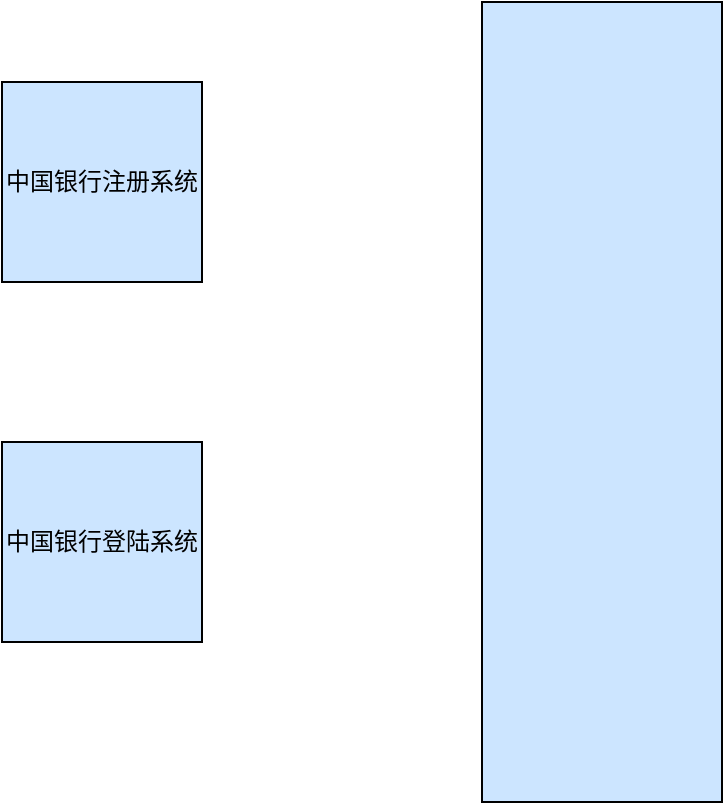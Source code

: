 <mxfile version="20.1.1" type="github">
  <diagram id="3DF-HMF9YldkH5yhk9YW" name="第 1 页">
    <mxGraphModel dx="942" dy="574" grid="1" gridSize="10" guides="1" tooltips="1" connect="1" arrows="1" fold="1" page="1" pageScale="1" pageWidth="827" pageHeight="1169" math="0" shadow="0">
      <root>
        <mxCell id="0" />
        <mxCell id="1" parent="0" />
        <mxCell id="la58n8PUMo0xB4A3V1Z5-2" value="中国银行注册系统" style="rounded=0;whiteSpace=wrap;html=1;fillColor=#CCE5FF;" vertex="1" parent="1">
          <mxGeometry x="160" y="140" width="100" height="100" as="geometry" />
        </mxCell>
        <mxCell id="la58n8PUMo0xB4A3V1Z5-3" value="中国银行登陆系统" style="rounded=0;whiteSpace=wrap;html=1;fillColor=#CCE5FF;" vertex="1" parent="1">
          <mxGeometry x="160" y="320" width="100" height="100" as="geometry" />
        </mxCell>
        <mxCell id="la58n8PUMo0xB4A3V1Z5-4" value="" style="rounded=0;whiteSpace=wrap;html=1;fillColor=#CCE5FF;" vertex="1" parent="1">
          <mxGeometry x="400" y="100" width="120" height="400" as="geometry" />
        </mxCell>
      </root>
    </mxGraphModel>
  </diagram>
</mxfile>

